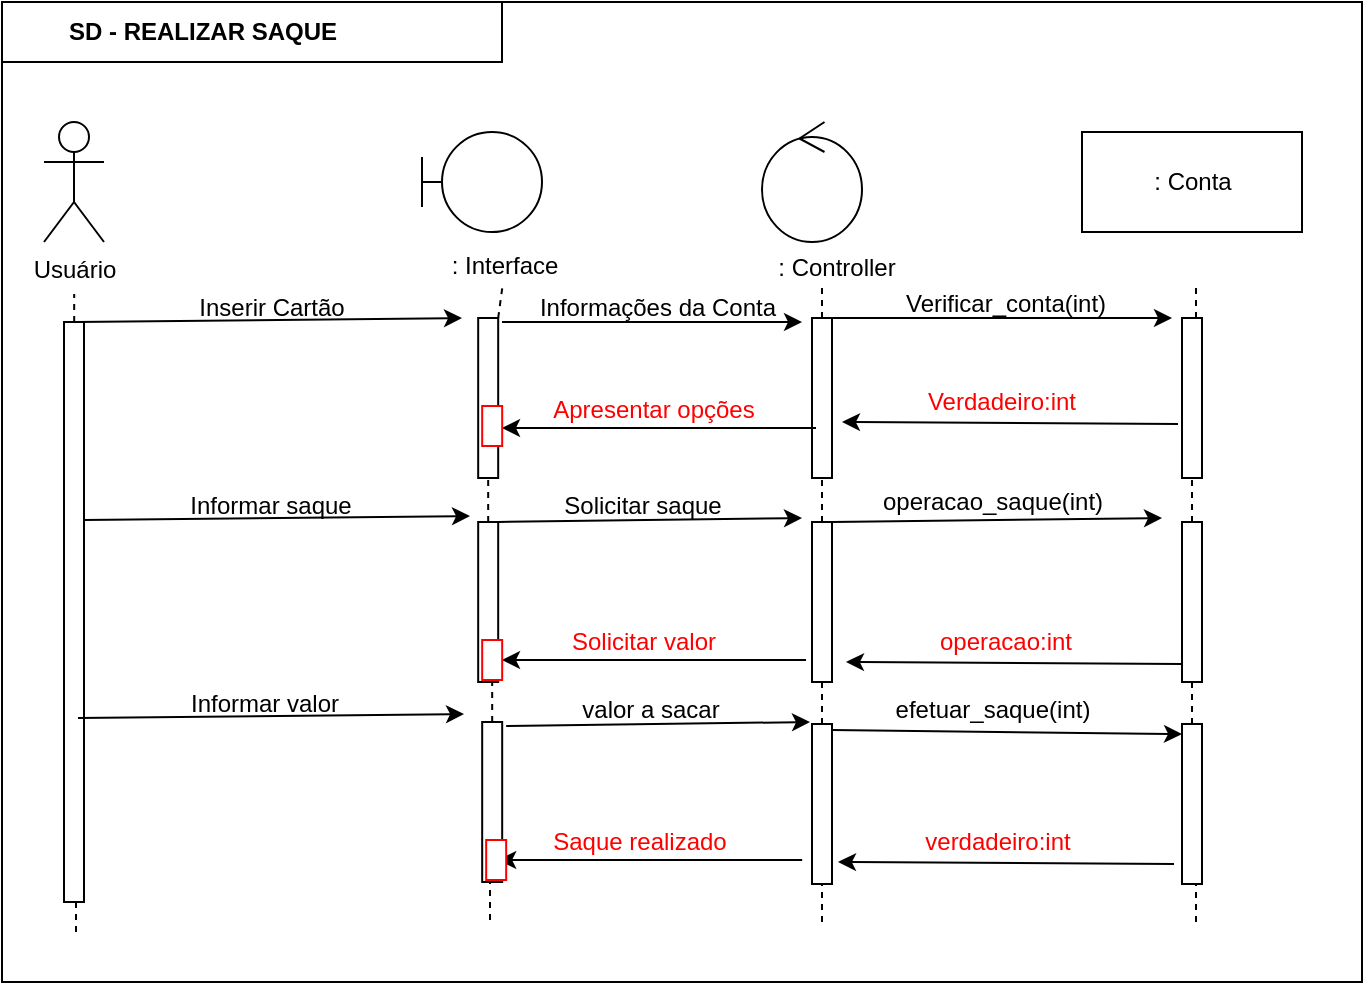 <mxfile version="12.9.3" type="device"><diagram id="R4vu7OTUCosYXkhou1MM" name="Page-1"><mxGraphModel dx="868" dy="433" grid="1" gridSize="10" guides="1" tooltips="1" connect="1" arrows="1" fold="1" page="1" pageScale="1" pageWidth="827" pageHeight="1169" math="0" shadow="0"><root><mxCell id="0"/><mxCell id="1" parent="0"/><mxCell id="ZODXhS4XZb0kG1--q87B-2" value="Usuário" style="shape=umlActor;verticalLabelPosition=bottom;labelBackgroundColor=#ffffff;verticalAlign=top;html=1;outlineConnect=0;" vertex="1" parent="1"><mxGeometry x="111" y="60" width="30" height="60" as="geometry"/></mxCell><mxCell id="ZODXhS4XZb0kG1--q87B-3" value="" style="shape=umlBoundary;whiteSpace=wrap;html=1;" vertex="1" parent="1"><mxGeometry x="300" y="65" width="60" height="50" as="geometry"/></mxCell><mxCell id="ZODXhS4XZb0kG1--q87B-4" value="" style="ellipse;shape=umlControl;whiteSpace=wrap;html=1;" vertex="1" parent="1"><mxGeometry x="470" y="60" width="50" height="60" as="geometry"/></mxCell><mxCell id="ZODXhS4XZb0kG1--q87B-5" value=": Conta" style="html=1;" vertex="1" parent="1"><mxGeometry x="630" y="65" width="110" height="50" as="geometry"/></mxCell><mxCell id="ZODXhS4XZb0kG1--q87B-6" value="" style="endArrow=none;dashed=1;html=1;" edge="1" parent="1" source="ZODXhS4XZb0kG1--q87B-11"><mxGeometry width="50" height="50" relative="1" as="geometry"><mxPoint x="127" y="456" as="sourcePoint"/><mxPoint x="126.088" y="146" as="targetPoint"/></mxGeometry></mxCell><mxCell id="ZODXhS4XZb0kG1--q87B-7" value="" style="endArrow=none;dashed=1;html=1;" edge="1" parent="1" source="ZODXhS4XZb0kG1--q87B-13" target="ZODXhS4XZb0kG1--q87B-9"><mxGeometry width="50" height="50" relative="1" as="geometry"><mxPoint x="334" y="459" as="sourcePoint"/><mxPoint x="333.088" y="149" as="targetPoint"/></mxGeometry></mxCell><mxCell id="ZODXhS4XZb0kG1--q87B-9" value=": Interface" style="text;html=1;strokeColor=none;fillColor=none;align=center;verticalAlign=middle;whiteSpace=wrap;rounded=0;" vertex="1" parent="1"><mxGeometry x="313.09" y="122" width="56.91" height="20" as="geometry"/></mxCell><mxCell id="ZODXhS4XZb0kG1--q87B-10" value=": Controller" style="text;html=1;strokeColor=none;fillColor=none;align=center;verticalAlign=middle;whiteSpace=wrap;rounded=0;" vertex="1" parent="1"><mxGeometry x="475" y="123" width="65" height="20" as="geometry"/></mxCell><mxCell id="ZODXhS4XZb0kG1--q87B-11" value="" style="html=1;points=[];perimeter=orthogonalPerimeter;" vertex="1" parent="1"><mxGeometry x="121" y="160" width="10" height="290" as="geometry"/></mxCell><mxCell id="ZODXhS4XZb0kG1--q87B-12" value="" style="endArrow=none;dashed=1;html=1;" edge="1" parent="1" target="ZODXhS4XZb0kG1--q87B-11"><mxGeometry width="50" height="50" relative="1" as="geometry"><mxPoint x="126" y="160" as="sourcePoint"/><mxPoint x="126.088" y="146" as="targetPoint"/></mxGeometry></mxCell><mxCell id="ZODXhS4XZb0kG1--q87B-13" value="" style="html=1;points=[];perimeter=orthogonalPerimeter;" vertex="1" parent="1"><mxGeometry x="328.09" y="158" width="10" height="80" as="geometry"/></mxCell><mxCell id="ZODXhS4XZb0kG1--q87B-14" value="" style="endArrow=none;dashed=1;html=1;" edge="1" parent="1" source="ZODXhS4XZb0kG1--q87B-39" target="ZODXhS4XZb0kG1--q87B-13"><mxGeometry width="50" height="50" relative="1" as="geometry"><mxPoint x="334" y="459" as="sourcePoint"/><mxPoint x="333.116" y="142" as="targetPoint"/></mxGeometry></mxCell><mxCell id="ZODXhS4XZb0kG1--q87B-16" value="" style="endArrow=classic;html=1;" edge="1" parent="1"><mxGeometry width="50" height="50" relative="1" as="geometry"><mxPoint x="127" y="160" as="sourcePoint"/><mxPoint x="320" y="158" as="targetPoint"/></mxGeometry></mxCell><mxCell id="ZODXhS4XZb0kG1--q87B-17" value="" style="endArrow=none;dashed=1;html=1;" edge="1" parent="1" source="ZODXhS4XZb0kG1--q87B-18"><mxGeometry width="50" height="50" relative="1" as="geometry"><mxPoint x="500" y="460" as="sourcePoint"/><mxPoint x="500" y="143" as="targetPoint"/></mxGeometry></mxCell><mxCell id="ZODXhS4XZb0kG1--q87B-18" value="" style="html=1;points=[];perimeter=orthogonalPerimeter;" vertex="1" parent="1"><mxGeometry x="495" y="158" width="10" height="80" as="geometry"/></mxCell><mxCell id="ZODXhS4XZb0kG1--q87B-19" value="" style="endArrow=none;dashed=1;html=1;" edge="1" parent="1" source="ZODXhS4XZb0kG1--q87B-43" target="ZODXhS4XZb0kG1--q87B-18"><mxGeometry width="50" height="50" relative="1" as="geometry"><mxPoint x="500" y="460" as="sourcePoint"/><mxPoint x="500" y="143" as="targetPoint"/></mxGeometry></mxCell><mxCell id="ZODXhS4XZb0kG1--q87B-20" value="Inserir Cartão" style="text;html=1;strokeColor=none;fillColor=none;align=center;verticalAlign=middle;whiteSpace=wrap;rounded=0;" vertex="1" parent="1"><mxGeometry x="185" y="143" width="80" height="20" as="geometry"/></mxCell><mxCell id="ZODXhS4XZb0kG1--q87B-21" value="" style="endArrow=classic;html=1;" edge="1" parent="1"><mxGeometry width="50" height="50" relative="1" as="geometry"><mxPoint x="340" y="160" as="sourcePoint"/><mxPoint x="490" y="160" as="targetPoint"/></mxGeometry></mxCell><mxCell id="ZODXhS4XZb0kG1--q87B-22" value="Informações da Conta" style="text;html=1;strokeColor=none;fillColor=none;align=center;verticalAlign=middle;whiteSpace=wrap;rounded=0;" vertex="1" parent="1"><mxGeometry x="353.09" y="143" width="130" height="20" as="geometry"/></mxCell><mxCell id="ZODXhS4XZb0kG1--q87B-23" value="" style="endArrow=none;dashed=1;html=1;" edge="1" parent="1" source="ZODXhS4XZb0kG1--q87B-27"><mxGeometry width="50" height="50" relative="1" as="geometry"><mxPoint x="687" y="460" as="sourcePoint"/><mxPoint x="687" y="143" as="targetPoint"/></mxGeometry></mxCell><mxCell id="ZODXhS4XZb0kG1--q87B-26" value="" style="endArrow=classic;html=1;entryX=-0.5;entryY=0;entryDx=0;entryDy=0;entryPerimeter=0;" edge="1" parent="1" target="ZODXhS4XZb0kG1--q87B-27"><mxGeometry width="50" height="50" relative="1" as="geometry"><mxPoint x="505" y="158" as="sourcePoint"/><mxPoint x="670" y="156" as="targetPoint"/></mxGeometry></mxCell><mxCell id="ZODXhS4XZb0kG1--q87B-27" value="" style="html=1;points=[];perimeter=orthogonalPerimeter;" vertex="1" parent="1"><mxGeometry x="680" y="158" width="10" height="80" as="geometry"/></mxCell><mxCell id="ZODXhS4XZb0kG1--q87B-28" value="" style="endArrow=none;dashed=1;html=1;" edge="1" parent="1" source="ZODXhS4XZb0kG1--q87B-47" target="ZODXhS4XZb0kG1--q87B-27"><mxGeometry width="50" height="50" relative="1" as="geometry"><mxPoint x="687" y="460" as="sourcePoint"/><mxPoint x="687" y="143" as="targetPoint"/></mxGeometry></mxCell><mxCell id="ZODXhS4XZb0kG1--q87B-29" value="Verificar_conta(int)" style="text;html=1;strokeColor=none;fillColor=none;align=center;verticalAlign=middle;whiteSpace=wrap;rounded=0;" vertex="1" parent="1"><mxGeometry x="547" y="141" width="90" height="20" as="geometry"/></mxCell><mxCell id="ZODXhS4XZb0kG1--q87B-30" value="" style="endArrow=classic;html=1;exitX=-0.2;exitY=0.663;exitDx=0;exitDy=0;exitPerimeter=0;" edge="1" parent="1" source="ZODXhS4XZb0kG1--q87B-27"><mxGeometry width="50" height="50" relative="1" as="geometry"><mxPoint x="582" y="210" as="sourcePoint"/><mxPoint x="510" y="210" as="targetPoint"/></mxGeometry></mxCell><mxCell id="ZODXhS4XZb0kG1--q87B-31" value="&lt;font color=&quot;#ff0000&quot;&gt;Verdadeiro:int&lt;/font&gt;" style="text;html=1;strokeColor=none;fillColor=none;align=center;verticalAlign=middle;whiteSpace=wrap;rounded=0;" vertex="1" parent="1"><mxGeometry x="540" y="190" width="100" height="20" as="geometry"/></mxCell><mxCell id="ZODXhS4XZb0kG1--q87B-32" value="" style="endArrow=classic;html=1;exitX=0.2;exitY=0.688;exitDx=0;exitDy=0;exitPerimeter=0;" edge="1" parent="1" source="ZODXhS4XZb0kG1--q87B-18"><mxGeometry width="50" height="50" relative="1" as="geometry"><mxPoint x="495" y="221.04" as="sourcePoint"/><mxPoint x="340" y="213" as="targetPoint"/></mxGeometry></mxCell><mxCell id="ZODXhS4XZb0kG1--q87B-33" value="&lt;font color=&quot;#ff0000&quot;&gt;Apresentar opções&lt;/font&gt;" style="text;html=1;strokeColor=none;fillColor=none;align=center;verticalAlign=middle;whiteSpace=wrap;rounded=0;" vertex="1" parent="1"><mxGeometry x="363" y="194" width="106" height="20" as="geometry"/></mxCell><mxCell id="ZODXhS4XZb0kG1--q87B-34" value="" style="html=1;points=[];perimeter=orthogonalPerimeter;strokeColor=#FF0000;" vertex="1" parent="1"><mxGeometry x="330.09" y="202" width="10" height="20" as="geometry"/></mxCell><mxCell id="ZODXhS4XZb0kG1--q87B-37" value="" style="endArrow=classic;html=1;" edge="1" parent="1"><mxGeometry width="50" height="50" relative="1" as="geometry"><mxPoint x="131" y="259" as="sourcePoint"/><mxPoint x="324" y="257" as="targetPoint"/></mxGeometry></mxCell><mxCell id="ZODXhS4XZb0kG1--q87B-38" value="Informar saque" style="text;html=1;strokeColor=none;fillColor=none;align=center;verticalAlign=middle;whiteSpace=wrap;rounded=0;" vertex="1" parent="1"><mxGeometry x="180" y="242" width="89" height="20" as="geometry"/></mxCell><mxCell id="ZODXhS4XZb0kG1--q87B-39" value="" style="html=1;points=[];perimeter=orthogonalPerimeter;" vertex="1" parent="1"><mxGeometry x="328.09" y="260" width="10" height="80" as="geometry"/></mxCell><mxCell id="ZODXhS4XZb0kG1--q87B-40" value="" style="endArrow=none;dashed=1;html=1;" edge="1" parent="1" source="ZODXhS4XZb0kG1--q87B-60" target="ZODXhS4XZb0kG1--q87B-39"><mxGeometry width="50" height="50" relative="1" as="geometry"><mxPoint x="334" y="459" as="sourcePoint"/><mxPoint x="334" y="238" as="targetPoint"/></mxGeometry></mxCell><mxCell id="ZODXhS4XZb0kG1--q87B-41" value="" style="endArrow=classic;html=1;" edge="1" parent="1"><mxGeometry width="50" height="50" relative="1" as="geometry"><mxPoint x="338.09" y="260" as="sourcePoint"/><mxPoint x="490" y="258" as="targetPoint"/></mxGeometry></mxCell><mxCell id="ZODXhS4XZb0kG1--q87B-42" value="Solicitar saque" style="text;html=1;strokeColor=none;fillColor=none;align=center;verticalAlign=middle;whiteSpace=wrap;rounded=0;" vertex="1" parent="1"><mxGeometry x="366" y="242" width="89" height="20" as="geometry"/></mxCell><mxCell id="ZODXhS4XZb0kG1--q87B-43" value="" style="html=1;points=[];perimeter=orthogonalPerimeter;" vertex="1" parent="1"><mxGeometry x="495" y="260" width="10" height="80" as="geometry"/></mxCell><mxCell id="ZODXhS4XZb0kG1--q87B-44" value="" style="endArrow=none;dashed=1;html=1;" edge="1" parent="1" source="ZODXhS4XZb0kG1--q87B-62" target="ZODXhS4XZb0kG1--q87B-43"><mxGeometry width="50" height="50" relative="1" as="geometry"><mxPoint x="500" y="460" as="sourcePoint"/><mxPoint x="500" y="238" as="targetPoint"/></mxGeometry></mxCell><mxCell id="ZODXhS4XZb0kG1--q87B-45" value="" style="endArrow=classic;html=1;" edge="1" parent="1"><mxGeometry width="50" height="50" relative="1" as="geometry"><mxPoint x="505.0" y="260" as="sourcePoint"/><mxPoint x="670" y="258" as="targetPoint"/></mxGeometry></mxCell><mxCell id="ZODXhS4XZb0kG1--q87B-46" value="operacao_saque(int)" style="text;html=1;strokeColor=none;fillColor=none;align=center;verticalAlign=middle;whiteSpace=wrap;rounded=0;" vertex="1" parent="1"><mxGeometry x="541" y="240" width="89" height="20" as="geometry"/></mxCell><mxCell id="ZODXhS4XZb0kG1--q87B-47" value="" style="html=1;points=[];perimeter=orthogonalPerimeter;" vertex="1" parent="1"><mxGeometry x="680" y="260" width="10" height="80" as="geometry"/></mxCell><mxCell id="ZODXhS4XZb0kG1--q87B-48" value="" style="endArrow=none;dashed=1;html=1;" edge="1" parent="1" source="ZODXhS4XZb0kG1--q87B-66" target="ZODXhS4XZb0kG1--q87B-47"><mxGeometry width="50" height="50" relative="1" as="geometry"><mxPoint x="687" y="460" as="sourcePoint"/><mxPoint x="687" y="238" as="targetPoint"/></mxGeometry></mxCell><mxCell id="ZODXhS4XZb0kG1--q87B-49" value="" style="endArrow=classic;html=1;exitX=-0.2;exitY=0.663;exitDx=0;exitDy=0;exitPerimeter=0;" edge="1" parent="1"><mxGeometry width="50" height="50" relative="1" as="geometry"><mxPoint x="680" y="331.04" as="sourcePoint"/><mxPoint x="512" y="330" as="targetPoint"/></mxGeometry></mxCell><mxCell id="ZODXhS4XZb0kG1--q87B-50" value="&lt;font color=&quot;#ff0000&quot;&gt;operacao:int&lt;/font&gt;" style="text;html=1;strokeColor=none;fillColor=none;align=center;verticalAlign=middle;whiteSpace=wrap;rounded=0;" vertex="1" parent="1"><mxGeometry x="542" y="310" width="100" height="20" as="geometry"/></mxCell><mxCell id="ZODXhS4XZb0kG1--q87B-52" value="" style="endArrow=classic;html=1;exitX=0.2;exitY=0.688;exitDx=0;exitDy=0;exitPerimeter=0;entryX=0.991;entryY=0.5;entryDx=0;entryDy=0;entryPerimeter=0;" edge="1" parent="1" target="ZODXhS4XZb0kG1--q87B-54"><mxGeometry width="50" height="50" relative="1" as="geometry"><mxPoint x="492" y="329.04" as="sourcePoint"/><mxPoint x="335" y="329" as="targetPoint"/></mxGeometry></mxCell><mxCell id="ZODXhS4XZb0kG1--q87B-53" value="&lt;font color=&quot;#ff0000&quot;&gt;Solicitar valor&lt;/font&gt;" style="text;html=1;strokeColor=none;fillColor=none;align=center;verticalAlign=middle;whiteSpace=wrap;rounded=0;" vertex="1" parent="1"><mxGeometry x="358" y="310" width="106" height="20" as="geometry"/></mxCell><mxCell id="ZODXhS4XZb0kG1--q87B-54" value="" style="html=1;points=[];perimeter=orthogonalPerimeter;strokeColor=#FF0000;" vertex="1" parent="1"><mxGeometry x="330.09" y="319" width="10" height="20" as="geometry"/></mxCell><mxCell id="ZODXhS4XZb0kG1--q87B-57" value="" style="endArrow=none;dashed=1;html=1;" edge="1" parent="1"><mxGeometry width="50" height="50" relative="1" as="geometry"><mxPoint x="127" y="465" as="sourcePoint"/><mxPoint x="127" y="449" as="targetPoint"/></mxGeometry></mxCell><mxCell id="ZODXhS4XZb0kG1--q87B-58" value="" style="endArrow=classic;html=1;" edge="1" parent="1"><mxGeometry width="50" height="50" relative="1" as="geometry"><mxPoint x="128" y="358" as="sourcePoint"/><mxPoint x="321" y="356" as="targetPoint"/></mxGeometry></mxCell><mxCell id="ZODXhS4XZb0kG1--q87B-59" value="Informar valor" style="text;html=1;strokeColor=none;fillColor=none;align=center;verticalAlign=middle;whiteSpace=wrap;rounded=0;" vertex="1" parent="1"><mxGeometry x="177" y="341" width="89" height="20" as="geometry"/></mxCell><mxCell id="ZODXhS4XZb0kG1--q87B-60" value="" style="html=1;points=[];perimeter=orthogonalPerimeter;" vertex="1" parent="1"><mxGeometry x="330.09" y="360" width="10" height="80" as="geometry"/></mxCell><mxCell id="ZODXhS4XZb0kG1--q87B-61" value="" style="endArrow=none;dashed=1;html=1;" edge="1" parent="1" target="ZODXhS4XZb0kG1--q87B-60"><mxGeometry width="50" height="50" relative="1" as="geometry"><mxPoint x="334" y="459" as="sourcePoint"/><mxPoint x="334" y="340" as="targetPoint"/></mxGeometry></mxCell><mxCell id="ZODXhS4XZb0kG1--q87B-62" value="" style="html=1;points=[];perimeter=orthogonalPerimeter;" vertex="1" parent="1"><mxGeometry x="495" y="361" width="10" height="80" as="geometry"/></mxCell><mxCell id="ZODXhS4XZb0kG1--q87B-63" value="" style="endArrow=none;dashed=1;html=1;" edge="1" parent="1" target="ZODXhS4XZb0kG1--q87B-62"><mxGeometry width="50" height="50" relative="1" as="geometry"><mxPoint x="500" y="460" as="sourcePoint"/><mxPoint x="500" y="340" as="targetPoint"/></mxGeometry></mxCell><mxCell id="ZODXhS4XZb0kG1--q87B-64" value="" style="endArrow=classic;html=1;" edge="1" parent="1"><mxGeometry width="50" height="50" relative="1" as="geometry"><mxPoint x="342.09" y="362" as="sourcePoint"/><mxPoint x="494" y="360" as="targetPoint"/></mxGeometry></mxCell><mxCell id="ZODXhS4XZb0kG1--q87B-65" value="valor a sacar" style="text;html=1;strokeColor=none;fillColor=none;align=center;verticalAlign=middle;whiteSpace=wrap;rounded=0;" vertex="1" parent="1"><mxGeometry x="370" y="344" width="89" height="20" as="geometry"/></mxCell><mxCell id="ZODXhS4XZb0kG1--q87B-66" value="" style="html=1;points=[];perimeter=orthogonalPerimeter;" vertex="1" parent="1"><mxGeometry x="680" y="361" width="10" height="80" as="geometry"/></mxCell><mxCell id="ZODXhS4XZb0kG1--q87B-67" value="" style="endArrow=none;dashed=1;html=1;" edge="1" parent="1" target="ZODXhS4XZb0kG1--q87B-66"><mxGeometry width="50" height="50" relative="1" as="geometry"><mxPoint x="687" y="460" as="sourcePoint"/><mxPoint x="687" y="340" as="targetPoint"/></mxGeometry></mxCell><mxCell id="ZODXhS4XZb0kG1--q87B-68" value="" style="endArrow=classic;html=1;entryX=0;entryY=0.063;entryDx=0;entryDy=0;entryPerimeter=0;" edge="1" parent="1" target="ZODXhS4XZb0kG1--q87B-66"><mxGeometry width="50" height="50" relative="1" as="geometry"><mxPoint x="505" y="364" as="sourcePoint"/><mxPoint x="670" y="362" as="targetPoint"/></mxGeometry></mxCell><mxCell id="ZODXhS4XZb0kG1--q87B-69" value="efetuar_saque(int)" style="text;html=1;strokeColor=none;fillColor=none;align=center;verticalAlign=middle;whiteSpace=wrap;rounded=0;" vertex="1" parent="1"><mxGeometry x="541" y="344" width="89" height="20" as="geometry"/></mxCell><mxCell id="ZODXhS4XZb0kG1--q87B-70" value="" style="endArrow=classic;html=1;exitX=-0.2;exitY=0.663;exitDx=0;exitDy=0;exitPerimeter=0;" edge="1" parent="1"><mxGeometry width="50" height="50" relative="1" as="geometry"><mxPoint x="676" y="431.04" as="sourcePoint"/><mxPoint x="508" y="430" as="targetPoint"/></mxGeometry></mxCell><mxCell id="ZODXhS4XZb0kG1--q87B-71" value="&lt;font color=&quot;#ff0000&quot;&gt;verdadeiro:int&lt;/font&gt;" style="text;html=1;strokeColor=none;fillColor=none;align=center;verticalAlign=middle;whiteSpace=wrap;rounded=0;" vertex="1" parent="1"><mxGeometry x="538" y="410" width="100" height="20" as="geometry"/></mxCell><mxCell id="ZODXhS4XZb0kG1--q87B-73" value="" style="endArrow=classic;html=1;exitX=0.2;exitY=0.688;exitDx=0;exitDy=0;exitPerimeter=0;entryX=0.991;entryY=0.5;entryDx=0;entryDy=0;entryPerimeter=0;" edge="1" parent="1"><mxGeometry width="50" height="50" relative="1" as="geometry"><mxPoint x="490.09" y="429.04" as="sourcePoint"/><mxPoint x="338.09" y="429" as="targetPoint"/></mxGeometry></mxCell><mxCell id="ZODXhS4XZb0kG1--q87B-74" value="&lt;font color=&quot;#ff0000&quot;&gt;Saque realizado&lt;/font&gt;" style="text;html=1;strokeColor=none;fillColor=none;align=center;verticalAlign=middle;whiteSpace=wrap;rounded=0;" vertex="1" parent="1"><mxGeometry x="356.09" y="410" width="106" height="20" as="geometry"/></mxCell><mxCell id="ZODXhS4XZb0kG1--q87B-75" value="" style="html=1;points=[];perimeter=orthogonalPerimeter;strokeColor=#FF0000;" vertex="1" parent="1"><mxGeometry x="332.09" y="419" width="10" height="20" as="geometry"/></mxCell><mxCell id="ZODXhS4XZb0kG1--q87B-77" value="" style="rounded=0;whiteSpace=wrap;html=1;strokeColor=#000000;fillColor=none;" vertex="1" parent="1"><mxGeometry x="90" width="680" height="490" as="geometry"/></mxCell><mxCell id="ZODXhS4XZb0kG1--q87B-78" value="" style="rounded=0;whiteSpace=wrap;html=1;strokeColor=#000000;fillColor=none;" vertex="1" parent="1"><mxGeometry x="90" width="250" height="30" as="geometry"/></mxCell><mxCell id="ZODXhS4XZb0kG1--q87B-79" value="&lt;b&gt;SD - REALIZAR SAQUE&lt;/b&gt;" style="text;html=1;strokeColor=none;fillColor=none;align=center;verticalAlign=middle;whiteSpace=wrap;rounded=0;" vertex="1" parent="1"><mxGeometry x="101" y="5" width="179" height="20" as="geometry"/></mxCell></root></mxGraphModel></diagram></mxfile>